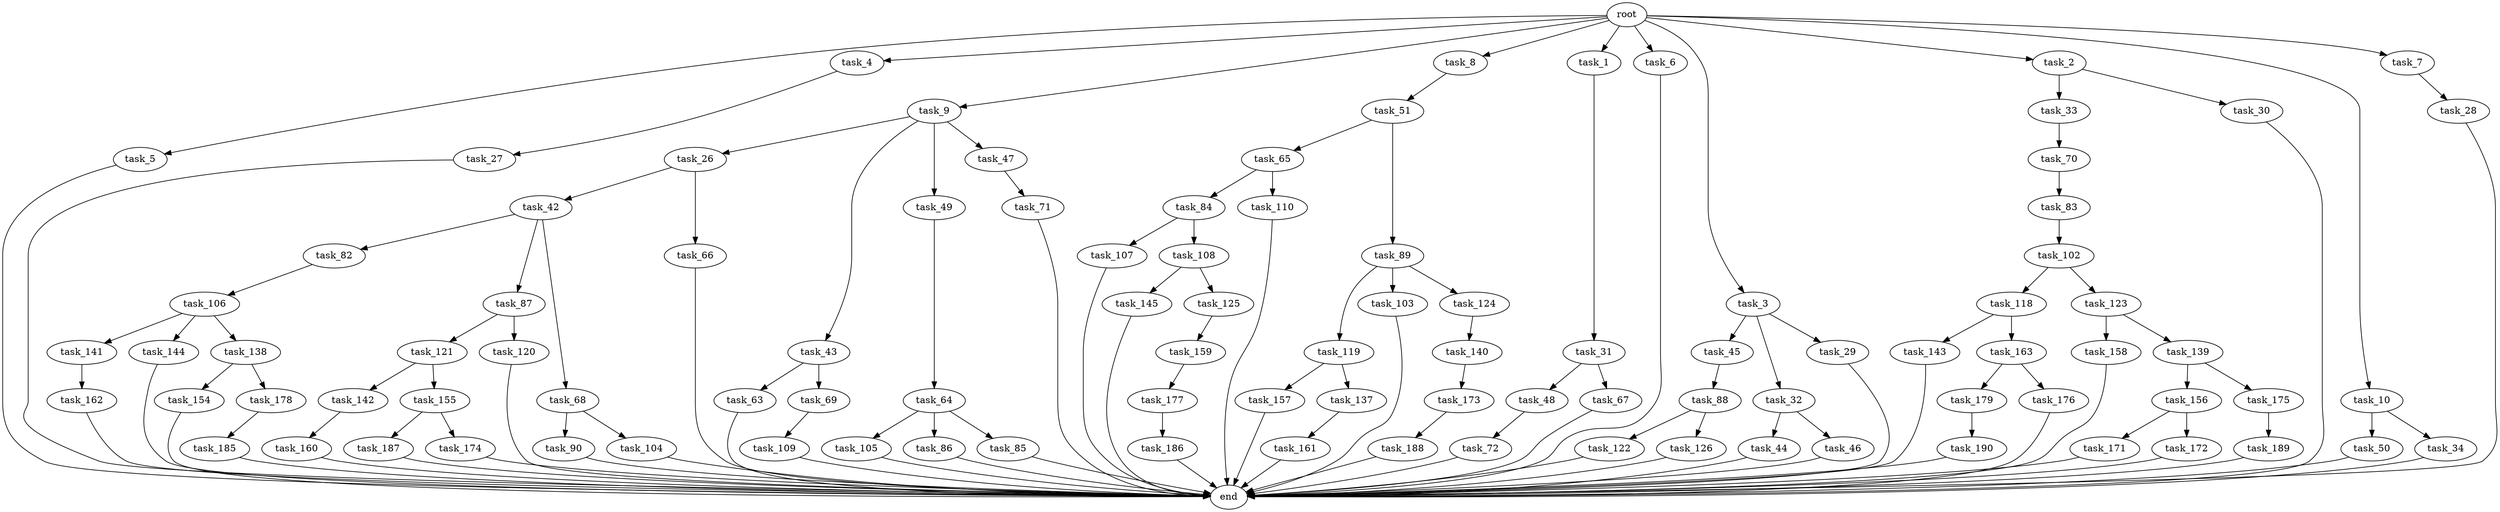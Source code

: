 digraph G {
  task_27 [size="6957847019.520000"];
  task_122 [size="2147483648.000000"];
  task_50 [size="4209067950.080000"];
  task_119 [size="3092376453.120000"];
  task_185 [size="4209067950.080000"];
  task_187 [size="1374389534.720000"];
  task_5 [size="10.240000"];
  task_4 [size="10.240000"];
  task_121 [size="773094113.280000"];
  task_84 [size="6957847019.520000"];
  task_90 [size="5497558138.880000"];
  task_190 [size="3092376453.120000"];
  task_143 [size="2147483648.000000"];
  task_26 [size="5497558138.880000"];
  task_64 [size="2147483648.000000"];
  task_103 [size="3092376453.120000"];
  task_118 [size="343597383.680000"];
  task_141 [size="5497558138.880000"];
  task_31 [size="3092376453.120000"];
  task_51 [size="6957847019.520000"];
  task_28 [size="773094113.280000"];
  task_88 [size="2147483648.000000"];
  task_82 [size="3092376453.120000"];
  task_9 [size="10.240000"];
  task_44 [size="3092376453.120000"];
  task_105 [size="5497558138.880000"];
  task_33 [size="2147483648.000000"];
  task_142 [size="5497558138.880000"];
  task_186 [size="3092376453.120000"];
  task_102 [size="1374389534.720000"];
  root [size="0.000000"];
  task_8 [size="10.240000"];
  task_86 [size="5497558138.880000"];
  task_160 [size="4209067950.080000"];
  task_179 [size="8589934592.000000"];
  task_83 [size="5497558138.880000"];
  task_1 [size="10.240000"];
  task_174 [size="1374389534.720000"];
  task_188 [size="8589934592.000000"];
  task_140 [size="3092376453.120000"];
  task_158 [size="773094113.280000"];
  task_85 [size="5497558138.880000"];
  task_157 [size="8589934592.000000"];
  task_104 [size="5497558138.880000"];
  task_177 [size="1374389534.720000"];
  task_106 [size="5497558138.880000"];
  task_43 [size="5497558138.880000"];
  task_63 [size="2147483648.000000"];
  task_6 [size="10.240000"];
  task_173 [size="3092376453.120000"];
  task_3 [size="10.240000"];
  task_34 [size="4209067950.080000"];
  task_139 [size="773094113.280000"];
  end [size="0.000000"];
  task_144 [size="5497558138.880000"];
  task_70 [size="773094113.280000"];
  task_69 [size="2147483648.000000"];
  task_154 [size="4209067950.080000"];
  task_176 [size="8589934592.000000"];
  task_71 [size="343597383.680000"];
  task_163 [size="2147483648.000000"];
  task_161 [size="343597383.680000"];
  task_107 [size="8589934592.000000"];
  task_30 [size="2147483648.000000"];
  task_137 [size="8589934592.000000"];
  task_48 [size="4209067950.080000"];
  task_45 [size="6957847019.520000"];
  task_46 [size="3092376453.120000"];
  task_124 [size="3092376453.120000"];
  task_32 [size="6957847019.520000"];
  task_145 [size="773094113.280000"];
  task_125 [size="773094113.280000"];
  task_162 [size="2147483648.000000"];
  task_2 [size="10.240000"];
  task_138 [size="5497558138.880000"];
  task_171 [size="2147483648.000000"];
  task_156 [size="4209067950.080000"];
  task_29 [size="6957847019.520000"];
  task_123 [size="343597383.680000"];
  task_172 [size="2147483648.000000"];
  task_87 [size="3092376453.120000"];
  task_109 [size="3092376453.120000"];
  task_72 [size="8589934592.000000"];
  task_42 [size="3092376453.120000"];
  task_178 [size="4209067950.080000"];
  task_126 [size="2147483648.000000"];
  task_49 [size="5497558138.880000"];
  task_155 [size="5497558138.880000"];
  task_10 [size="10.240000"];
  task_65 [size="6957847019.520000"];
  task_67 [size="4209067950.080000"];
  task_7 [size="10.240000"];
  task_189 [size="343597383.680000"];
  task_110 [size="6957847019.520000"];
  task_120 [size="773094113.280000"];
  task_47 [size="5497558138.880000"];
  task_68 [size="3092376453.120000"];
  task_89 [size="6957847019.520000"];
  task_108 [size="8589934592.000000"];
  task_66 [size="3092376453.120000"];
  task_159 [size="3092376453.120000"];
  task_175 [size="4209067950.080000"];

  task_27 -> end [size="1.000000"];
  task_122 -> end [size="1.000000"];
  task_50 -> end [size="1.000000"];
  task_119 -> task_137 [size="838860800.000000"];
  task_119 -> task_157 [size="838860800.000000"];
  task_185 -> end [size="1.000000"];
  task_187 -> end [size="1.000000"];
  task_5 -> end [size="1.000000"];
  task_4 -> task_27 [size="679477248.000000"];
  task_121 -> task_142 [size="536870912.000000"];
  task_121 -> task_155 [size="536870912.000000"];
  task_84 -> task_108 [size="838860800.000000"];
  task_84 -> task_107 [size="838860800.000000"];
  task_90 -> end [size="1.000000"];
  task_190 -> end [size="1.000000"];
  task_143 -> end [size="1.000000"];
  task_26 -> task_42 [size="301989888.000000"];
  task_26 -> task_66 [size="301989888.000000"];
  task_64 -> task_85 [size="536870912.000000"];
  task_64 -> task_86 [size="536870912.000000"];
  task_64 -> task_105 [size="536870912.000000"];
  task_103 -> end [size="1.000000"];
  task_118 -> task_143 [size="209715200.000000"];
  task_118 -> task_163 [size="209715200.000000"];
  task_141 -> task_162 [size="209715200.000000"];
  task_31 -> task_48 [size="411041792.000000"];
  task_31 -> task_67 [size="411041792.000000"];
  task_51 -> task_65 [size="679477248.000000"];
  task_51 -> task_89 [size="679477248.000000"];
  task_28 -> end [size="1.000000"];
  task_88 -> task_126 [size="209715200.000000"];
  task_88 -> task_122 [size="209715200.000000"];
  task_82 -> task_106 [size="536870912.000000"];
  task_9 -> task_49 [size="536870912.000000"];
  task_9 -> task_47 [size="536870912.000000"];
  task_9 -> task_26 [size="536870912.000000"];
  task_9 -> task_43 [size="536870912.000000"];
  task_44 -> end [size="1.000000"];
  task_105 -> end [size="1.000000"];
  task_33 -> task_70 [size="75497472.000000"];
  task_142 -> task_160 [size="411041792.000000"];
  task_186 -> end [size="1.000000"];
  task_102 -> task_118 [size="33554432.000000"];
  task_102 -> task_123 [size="33554432.000000"];
  root -> task_8 [size="1.000000"];
  root -> task_10 [size="1.000000"];
  root -> task_2 [size="1.000000"];
  root -> task_5 [size="1.000000"];
  root -> task_4 [size="1.000000"];
  root -> task_9 [size="1.000000"];
  root -> task_1 [size="1.000000"];
  root -> task_7 [size="1.000000"];
  root -> task_6 [size="1.000000"];
  root -> task_3 [size="1.000000"];
  task_8 -> task_51 [size="679477248.000000"];
  task_86 -> end [size="1.000000"];
  task_160 -> end [size="1.000000"];
  task_179 -> task_190 [size="301989888.000000"];
  task_83 -> task_102 [size="134217728.000000"];
  task_1 -> task_31 [size="301989888.000000"];
  task_174 -> end [size="1.000000"];
  task_188 -> end [size="1.000000"];
  task_140 -> task_173 [size="301989888.000000"];
  task_158 -> end [size="1.000000"];
  task_85 -> end [size="1.000000"];
  task_157 -> end [size="1.000000"];
  task_104 -> end [size="1.000000"];
  task_177 -> task_186 [size="301989888.000000"];
  task_106 -> task_138 [size="536870912.000000"];
  task_106 -> task_141 [size="536870912.000000"];
  task_106 -> task_144 [size="536870912.000000"];
  task_43 -> task_63 [size="209715200.000000"];
  task_43 -> task_69 [size="209715200.000000"];
  task_63 -> end [size="1.000000"];
  task_6 -> end [size="1.000000"];
  task_173 -> task_188 [size="838860800.000000"];
  task_3 -> task_45 [size="679477248.000000"];
  task_3 -> task_29 [size="679477248.000000"];
  task_3 -> task_32 [size="679477248.000000"];
  task_34 -> end [size="1.000000"];
  task_139 -> task_156 [size="411041792.000000"];
  task_139 -> task_175 [size="411041792.000000"];
  task_144 -> end [size="1.000000"];
  task_70 -> task_83 [size="536870912.000000"];
  task_69 -> task_109 [size="301989888.000000"];
  task_154 -> end [size="1.000000"];
  task_176 -> end [size="1.000000"];
  task_71 -> end [size="1.000000"];
  task_163 -> task_179 [size="838860800.000000"];
  task_163 -> task_176 [size="838860800.000000"];
  task_161 -> end [size="1.000000"];
  task_107 -> end [size="1.000000"];
  task_30 -> end [size="1.000000"];
  task_137 -> task_161 [size="33554432.000000"];
  task_48 -> task_72 [size="838860800.000000"];
  task_45 -> task_88 [size="209715200.000000"];
  task_46 -> end [size="1.000000"];
  task_124 -> task_140 [size="301989888.000000"];
  task_32 -> task_44 [size="301989888.000000"];
  task_32 -> task_46 [size="301989888.000000"];
  task_145 -> end [size="1.000000"];
  task_125 -> task_159 [size="301989888.000000"];
  task_162 -> end [size="1.000000"];
  task_2 -> task_30 [size="209715200.000000"];
  task_2 -> task_33 [size="209715200.000000"];
  task_138 -> task_154 [size="411041792.000000"];
  task_138 -> task_178 [size="411041792.000000"];
  task_171 -> end [size="1.000000"];
  task_156 -> task_172 [size="209715200.000000"];
  task_156 -> task_171 [size="209715200.000000"];
  task_29 -> end [size="1.000000"];
  task_123 -> task_158 [size="75497472.000000"];
  task_123 -> task_139 [size="75497472.000000"];
  task_172 -> end [size="1.000000"];
  task_87 -> task_120 [size="75497472.000000"];
  task_87 -> task_121 [size="75497472.000000"];
  task_109 -> end [size="1.000000"];
  task_72 -> end [size="1.000000"];
  task_42 -> task_87 [size="301989888.000000"];
  task_42 -> task_68 [size="301989888.000000"];
  task_42 -> task_82 [size="301989888.000000"];
  task_178 -> task_185 [size="411041792.000000"];
  task_126 -> end [size="1.000000"];
  task_49 -> task_64 [size="209715200.000000"];
  task_155 -> task_187 [size="134217728.000000"];
  task_155 -> task_174 [size="134217728.000000"];
  task_10 -> task_34 [size="411041792.000000"];
  task_10 -> task_50 [size="411041792.000000"];
  task_65 -> task_84 [size="679477248.000000"];
  task_65 -> task_110 [size="679477248.000000"];
  task_67 -> end [size="1.000000"];
  task_7 -> task_28 [size="75497472.000000"];
  task_189 -> end [size="1.000000"];
  task_110 -> end [size="1.000000"];
  task_120 -> end [size="1.000000"];
  task_47 -> task_71 [size="33554432.000000"];
  task_68 -> task_104 [size="536870912.000000"];
  task_68 -> task_90 [size="536870912.000000"];
  task_89 -> task_124 [size="301989888.000000"];
  task_89 -> task_119 [size="301989888.000000"];
  task_89 -> task_103 [size="301989888.000000"];
  task_108 -> task_125 [size="75497472.000000"];
  task_108 -> task_145 [size="75497472.000000"];
  task_66 -> end [size="1.000000"];
  task_159 -> task_177 [size="134217728.000000"];
  task_175 -> task_189 [size="33554432.000000"];
}
